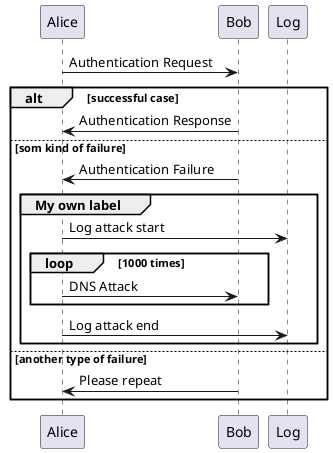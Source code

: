 @startuml
Alice -> Bob : Authentication Request

alt successful case
Bob -> Alice : Authentication Response

else som kind of failure
Bob -> Alice : Authentication Failure

group My own label
Alice -> Log : Log attack start

loop 1000 times
Alice -> Bob : DNS Attack
end

Alice -> Log : Log attack end
end

else another type of failure
Bob -> Alice : Please repeat
end

@enduml
